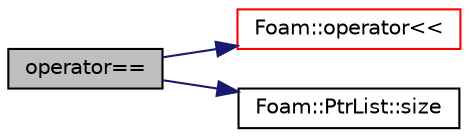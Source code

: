 digraph "operator=="
{
  bgcolor="transparent";
  edge [fontname="Helvetica",fontsize="10",labelfontname="Helvetica",labelfontsize="10"];
  node [fontname="Helvetica",fontsize="10",shape=record];
  rankdir="LR";
  Node1 [label="operator==",height=0.2,width=0.4,color="black", fillcolor="grey75", style="filled", fontcolor="black"];
  Node1 -> Node2 [color="midnightblue",fontsize="10",style="solid",fontname="Helvetica"];
  Node2 [label="Foam::operator\<\<",height=0.2,width=0.4,color="red",URL="$a10758.html#ae86a76a63deefbe1a4490c873ad8e1b2"];
  Node1 -> Node3 [color="midnightblue",fontsize="10",style="solid",fontname="Helvetica"];
  Node3 [label="Foam::PtrList::size",height=0.2,width=0.4,color="black",URL="$a02037.html#a723361dc2020160f5492e8fe2d09fa44",tooltip="Return the number of elements in the PtrList. "];
}
